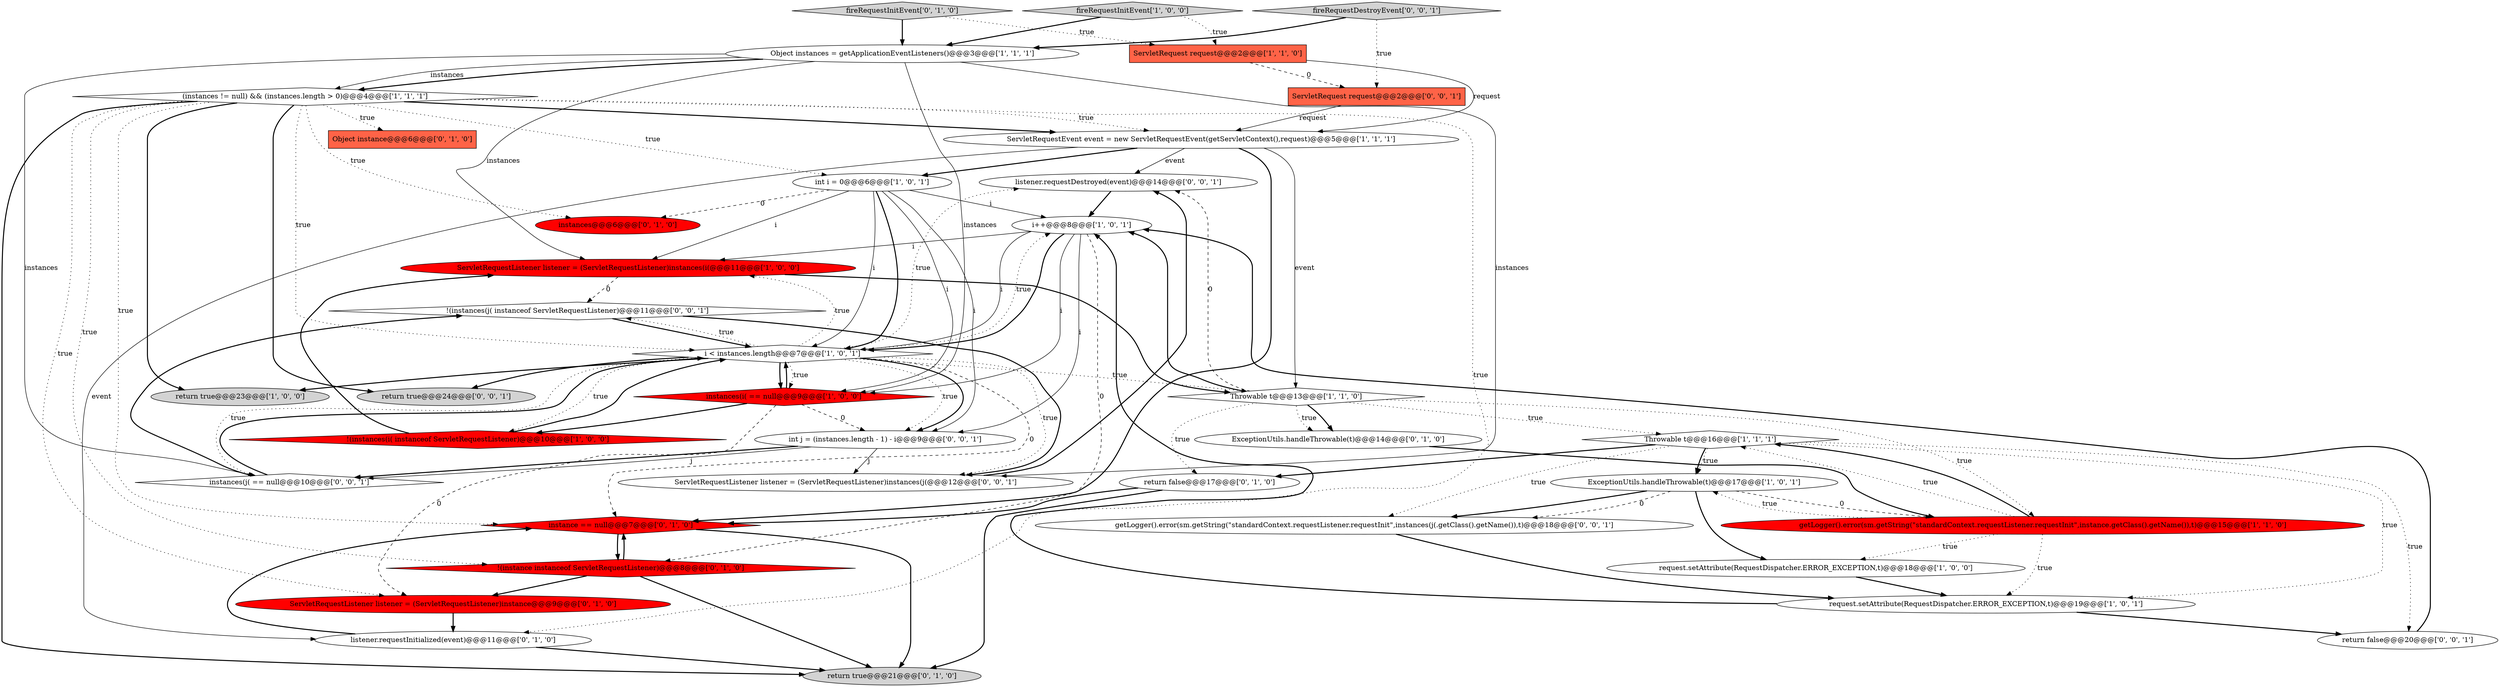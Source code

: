 digraph {
17 [style = filled, label = "ServletRequestEvent event = new ServletRequestEvent(getServletContext(),request)@@@5@@@['1', '1', '1']", fillcolor = white, shape = ellipse image = "AAA0AAABBB1BBB"];
15 [style = filled, label = "ServletRequestListener listener = (ServletRequestListener)instances(i(@@@11@@@['1', '0', '0']", fillcolor = red, shape = ellipse image = "AAA1AAABBB1BBB"];
30 [style = filled, label = "listener.requestDestroyed(event)@@@14@@@['0', '0', '1']", fillcolor = white, shape = ellipse image = "AAA0AAABBB3BBB"];
2 [style = filled, label = "request.setAttribute(RequestDispatcher.ERROR_EXCEPTION,t)@@@19@@@['1', '0', '1']", fillcolor = white, shape = ellipse image = "AAA0AAABBB1BBB"];
11 [style = filled, label = "instances(i( == null@@@9@@@['1', '0', '0']", fillcolor = red, shape = diamond image = "AAA1AAABBB1BBB"];
14 [style = filled, label = "!(instances(i( instanceof ServletRequestListener)@@@10@@@['1', '0', '0']", fillcolor = red, shape = diamond image = "AAA1AAABBB1BBB"];
5 [style = filled, label = "Throwable t@@@16@@@['1', '1', '1']", fillcolor = white, shape = diamond image = "AAA0AAABBB1BBB"];
20 [style = filled, label = "Object instance@@@6@@@['0', '1', '0']", fillcolor = tomato, shape = box image = "AAA0AAABBB2BBB"];
32 [style = filled, label = "!(instances(j( instanceof ServletRequestListener)@@@11@@@['0', '0', '1']", fillcolor = white, shape = diamond image = "AAA0AAABBB3BBB"];
6 [style = filled, label = "ExceptionUtils.handleThrowable(t)@@@17@@@['1', '0', '1']", fillcolor = white, shape = ellipse image = "AAA0AAABBB1BBB"];
21 [style = filled, label = "!(instance instanceof ServletRequestListener)@@@8@@@['0', '1', '0']", fillcolor = red, shape = diamond image = "AAA1AAABBB2BBB"];
8 [style = filled, label = "(instances != null) && (instances.length > 0)@@@4@@@['1', '1', '1']", fillcolor = white, shape = diamond image = "AAA0AAABBB1BBB"];
31 [style = filled, label = "int j = (instances.length - 1) - i@@@9@@@['0', '0', '1']", fillcolor = white, shape = ellipse image = "AAA0AAABBB3BBB"];
4 [style = filled, label = "getLogger().error(sm.getString(\"standardContext.requestListener.requestInit\",instance.getClass().getName()),t)@@@15@@@['1', '1', '0']", fillcolor = red, shape = ellipse image = "AAA1AAABBB1BBB"];
12 [style = filled, label = "Object instances = getApplicationEventListeners()@@@3@@@['1', '1', '1']", fillcolor = white, shape = ellipse image = "AAA0AAABBB1BBB"];
26 [style = filled, label = "ExceptionUtils.handleThrowable(t)@@@14@@@['0', '1', '0']", fillcolor = white, shape = ellipse image = "AAA0AAABBB2BBB"];
18 [style = filled, label = "return true@@@21@@@['0', '1', '0']", fillcolor = lightgray, shape = ellipse image = "AAA0AAABBB2BBB"];
25 [style = filled, label = "ServletRequestListener listener = (ServletRequestListener)instance@@@9@@@['0', '1', '0']", fillcolor = red, shape = ellipse image = "AAA1AAABBB2BBB"];
36 [style = filled, label = "return false@@@20@@@['0', '0', '1']", fillcolor = white, shape = ellipse image = "AAA0AAABBB3BBB"];
1 [style = filled, label = "int i = 0@@@6@@@['1', '0', '1']", fillcolor = white, shape = ellipse image = "AAA0AAABBB1BBB"];
27 [style = filled, label = "instance == null@@@7@@@['0', '1', '0']", fillcolor = red, shape = diamond image = "AAA1AAABBB2BBB"];
33 [style = filled, label = "ServletRequestListener listener = (ServletRequestListener)instances(j(@@@12@@@['0', '0', '1']", fillcolor = white, shape = ellipse image = "AAA0AAABBB3BBB"];
16 [style = filled, label = "return true@@@23@@@['1', '0', '0']", fillcolor = lightgray, shape = ellipse image = "AAA0AAABBB1BBB"];
22 [style = filled, label = "listener.requestInitialized(event)@@@11@@@['0', '1', '0']", fillcolor = white, shape = ellipse image = "AAA0AAABBB2BBB"];
23 [style = filled, label = "return false@@@17@@@['0', '1', '0']", fillcolor = white, shape = ellipse image = "AAA0AAABBB2BBB"];
24 [style = filled, label = "instances@@@6@@@['0', '1', '0']", fillcolor = red, shape = ellipse image = "AAA1AAABBB2BBB"];
37 [style = filled, label = "ServletRequest request@@@2@@@['0', '0', '1']", fillcolor = tomato, shape = box image = "AAA0AAABBB3BBB"];
35 [style = filled, label = "instances(j( == null@@@10@@@['0', '0', '1']", fillcolor = white, shape = diamond image = "AAA0AAABBB3BBB"];
0 [style = filled, label = "i < instances.length@@@7@@@['1', '0', '1']", fillcolor = white, shape = diamond image = "AAA0AAABBB1BBB"];
13 [style = filled, label = "request.setAttribute(RequestDispatcher.ERROR_EXCEPTION,t)@@@18@@@['1', '0', '0']", fillcolor = white, shape = ellipse image = "AAA0AAABBB1BBB"];
7 [style = filled, label = "Throwable t@@@13@@@['1', '1', '0']", fillcolor = white, shape = diamond image = "AAA0AAABBB1BBB"];
9 [style = filled, label = "i++@@@8@@@['1', '0', '1']", fillcolor = white, shape = ellipse image = "AAA0AAABBB1BBB"];
29 [style = filled, label = "return true@@@24@@@['0', '0', '1']", fillcolor = lightgray, shape = ellipse image = "AAA0AAABBB3BBB"];
19 [style = filled, label = "fireRequestInitEvent['0', '1', '0']", fillcolor = lightgray, shape = diamond image = "AAA0AAABBB2BBB"];
3 [style = filled, label = "fireRequestInitEvent['1', '0', '0']", fillcolor = lightgray, shape = diamond image = "AAA0AAABBB1BBB"];
10 [style = filled, label = "ServletRequest request@@@2@@@['1', '1', '0']", fillcolor = tomato, shape = box image = "AAA0AAABBB1BBB"];
28 [style = filled, label = "getLogger().error(sm.getString(\"standardContext.requestListener.requestInit\",instances(j(.getClass().getName()),t)@@@18@@@['0', '0', '1']", fillcolor = white, shape = ellipse image = "AAA0AAABBB3BBB"];
34 [style = filled, label = "fireRequestDestroyEvent['0', '0', '1']", fillcolor = lightgray, shape = diamond image = "AAA0AAABBB3BBB"];
9->0 [style = solid, label="i"];
19->10 [style = dotted, label="true"];
8->16 [style = bold, label=""];
25->22 [style = bold, label=""];
11->14 [style = bold, label=""];
32->0 [style = bold, label=""];
21->18 [style = bold, label=""];
12->11 [style = solid, label="instances"];
0->31 [style = dotted, label="true"];
7->26 [style = bold, label=""];
7->9 [style = bold, label=""];
31->35 [style = bold, label=""];
9->21 [style = dashed, label="0"];
12->15 [style = solid, label="instances"];
2->36 [style = bold, label=""];
8->22 [style = dotted, label="true"];
31->35 [style = solid, label="j"];
10->17 [style = solid, label="request"];
8->0 [style = dotted, label="true"];
12->35 [style = solid, label="instances"];
8->20 [style = dotted, label="true"];
17->27 [style = bold, label=""];
0->11 [style = dotted, label="true"];
34->37 [style = dotted, label="true"];
0->7 [style = dotted, label="true"];
36->9 [style = bold, label=""];
31->33 [style = solid, label="j"];
5->23 [style = bold, label=""];
19->12 [style = bold, label=""];
8->18 [style = bold, label=""];
8->17 [style = dotted, label="true"];
5->6 [style = dotted, label="true"];
17->7 [style = solid, label="event"];
0->29 [style = bold, label=""];
1->0 [style = bold, label=""];
2->9 [style = bold, label=""];
21->25 [style = bold, label=""];
0->27 [style = dashed, label="0"];
26->4 [style = bold, label=""];
8->17 [style = bold, label=""];
4->13 [style = dotted, label="true"];
5->36 [style = dotted, label="true"];
35->0 [style = bold, label=""];
22->18 [style = bold, label=""];
7->23 [style = dotted, label="true"];
5->6 [style = bold, label=""];
1->24 [style = dashed, label="0"];
33->30 [style = bold, label=""];
0->14 [style = dotted, label="true"];
14->15 [style = bold, label=""];
4->2 [style = dotted, label="true"];
0->31 [style = bold, label=""];
4->5 [style = dotted, label="true"];
27->18 [style = bold, label=""];
0->16 [style = bold, label=""];
8->25 [style = dotted, label="true"];
17->1 [style = bold, label=""];
8->21 [style = dotted, label="true"];
21->27 [style = bold, label=""];
1->9 [style = solid, label="i"];
3->10 [style = dotted, label="true"];
7->26 [style = dotted, label="true"];
0->11 [style = bold, label=""];
35->32 [style = bold, label=""];
15->32 [style = dashed, label="0"];
30->9 [style = bold, label=""];
3->12 [style = bold, label=""];
0->30 [style = dotted, label="true"];
17->22 [style = solid, label="event"];
9->15 [style = solid, label="i"];
1->15 [style = solid, label="i"];
32->33 [style = bold, label=""];
8->24 [style = dotted, label="true"];
7->5 [style = dotted, label="true"];
6->28 [style = dashed, label="0"];
11->31 [style = dashed, label="0"];
12->8 [style = bold, label=""];
6->13 [style = bold, label=""];
11->25 [style = dashed, label="0"];
1->11 [style = solid, label="i"];
0->32 [style = dotted, label="true"];
17->30 [style = solid, label="event"];
27->21 [style = bold, label=""];
4->5 [style = bold, label=""];
0->9 [style = dotted, label="true"];
23->18 [style = bold, label=""];
5->28 [style = dotted, label="true"];
12->33 [style = solid, label="instances"];
5->2 [style = dotted, label="true"];
13->2 [style = bold, label=""];
4->6 [style = dotted, label="true"];
37->17 [style = solid, label="request"];
9->0 [style = bold, label=""];
15->7 [style = bold, label=""];
23->27 [style = bold, label=""];
0->15 [style = dotted, label="true"];
0->33 [style = dotted, label="true"];
0->35 [style = dotted, label="true"];
12->8 [style = solid, label="instances"];
1->31 [style = solid, label="i"];
34->12 [style = bold, label=""];
6->4 [style = dashed, label="0"];
9->11 [style = solid, label="i"];
8->1 [style = dotted, label="true"];
1->0 [style = solid, label="i"];
28->2 [style = bold, label=""];
11->0 [style = bold, label=""];
14->0 [style = bold, label=""];
22->27 [style = bold, label=""];
7->30 [style = dashed, label="0"];
7->4 [style = dotted, label="true"];
10->37 [style = dashed, label="0"];
8->27 [style = dotted, label="true"];
8->29 [style = bold, label=""];
6->28 [style = bold, label=""];
9->31 [style = solid, label="i"];
}
